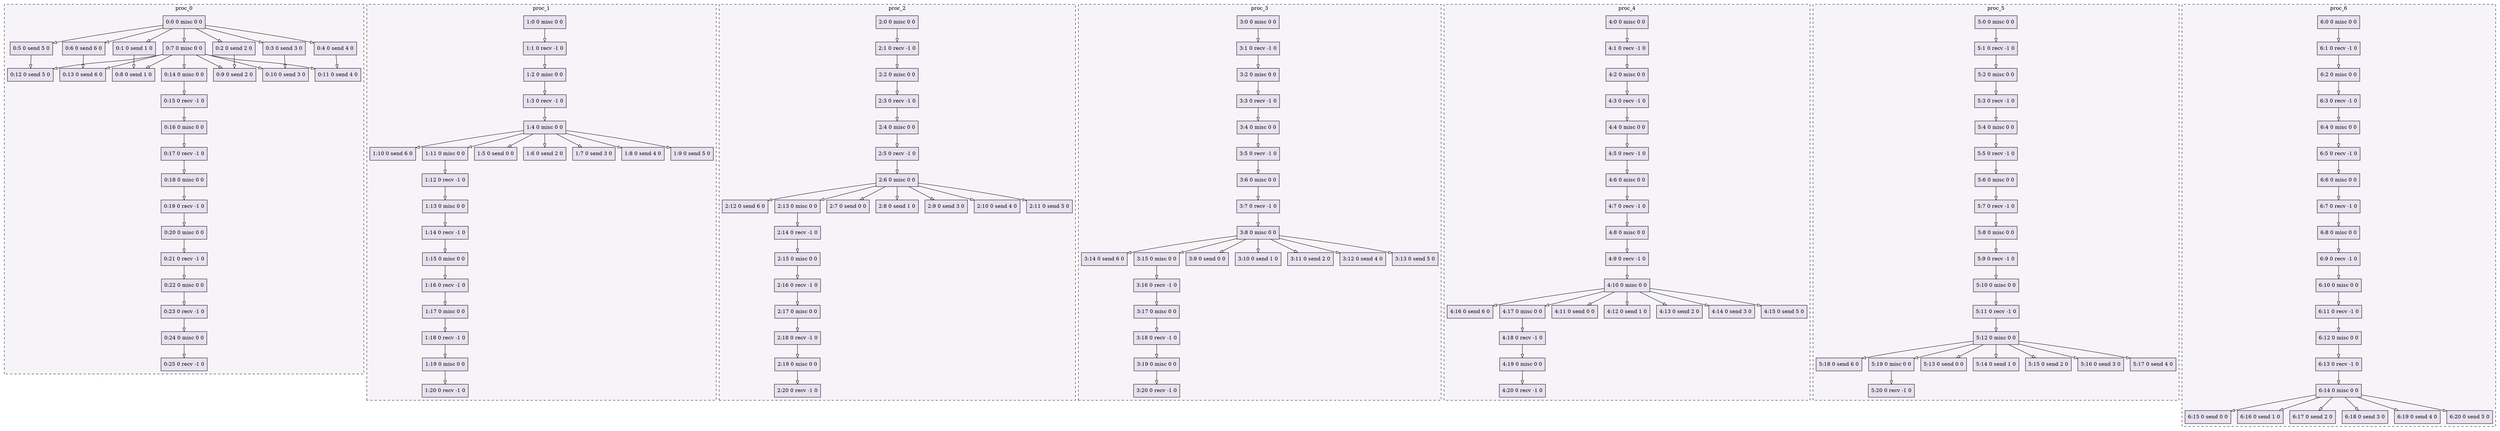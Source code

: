 digraph{node[shape=record style=filled colorscheme=purd9 fillcolor=2];subgraph cluster0{style=dashed;colorscheme=purd9;bgcolor=1;edge[arrowhead=empty];label=proc_0;0[label="0:0 0 misc 0 0"];1[label="0:1 0 send 1 0"];2[label="0:2 0 send 2 0"];3[label="0:3 0 send 3 0"];4[label="0:4 0 send 4 0"];5[label="0:5 0 send 5 0"];6[label="0:6 0 send 6 0"];7[label="0:7 0 misc 0 0"];8[label="0:8 0 send 1 0"];9[label="0:9 0 send 2 0"];10[label="0:10 0 send 3 0"];11[label="0:11 0 send 4 0"];12[label="0:12 0 send 5 0"];13[label="0:13 0 send 6 0"];14[label="0:14 0 misc 0 0"];15[label="0:15 0 recv -1 0"];16[label="0:16 0 misc 0 0"];17[label="0:17 0 recv -1 0"];18[label="0:18 0 misc 0 0"];19[label="0:19 0 recv -1 0"];20[label="0:20 0 misc 0 0"];21[label="0:21 0 recv -1 0"];22[label="0:22 0 misc 0 0"];23[label="0:23 0 recv -1 0"];24[label="0:24 0 misc 0 0"];25[label="0:25 0 recv -1 0"];0->1;0->2;0->3;0->4;0->5;0->6;0->7;7->8;1->8;7->9;2->9;7->10;3->10;7->11;4->11;7->12;5->12;7->13;6->13;7->14;14->15;15->16;16->17;17->18;18->19;19->20;20->21;21->22;22->23;23->24;24->25;}subgraph cluster1{style=dashed;colorscheme=purd9;bgcolor=1;edge[arrowhead=empty];label=proc_1;26[label="1:0 0 misc 0 0"];27[label="1:1 0 recv -1 0"];28[label="1:2 0 misc 0 0"];29[label="1:3 0 recv -1 0"];30[label="1:4 0 misc 0 0"];31[label="1:5 0 send 0 0"];32[label="1:6 0 send 2 0"];33[label="1:7 0 send 3 0"];34[label="1:8 0 send 4 0"];35[label="1:9 0 send 5 0"];36[label="1:10 0 send 6 0"];37[label="1:11 0 misc 0 0"];38[label="1:12 0 recv -1 0"];39[label="1:13 0 misc 0 0"];40[label="1:14 0 recv -1 0"];41[label="1:15 0 misc 0 0"];42[label="1:16 0 recv -1 0"];43[label="1:17 0 misc 0 0"];44[label="1:18 0 recv -1 0"];45[label="1:19 0 misc 0 0"];46[label="1:20 0 recv -1 0"];26->27;27->28;28->29;29->30;30->31;30->32;30->33;30->34;30->35;30->36;30->37;37->38;38->39;39->40;40->41;41->42;42->43;43->44;44->45;45->46;}subgraph cluster2{style=dashed;colorscheme=purd9;bgcolor=1;edge[arrowhead=empty];label=proc_2;47[label="2:0 0 misc 0 0"];48[label="2:1 0 recv -1 0"];49[label="2:2 0 misc 0 0"];50[label="2:3 0 recv -1 0"];51[label="2:4 0 misc 0 0"];52[label="2:5 0 recv -1 0"];53[label="2:6 0 misc 0 0"];54[label="2:7 0 send 0 0"];55[label="2:8 0 send 1 0"];56[label="2:9 0 send 3 0"];57[label="2:10 0 send 4 0"];58[label="2:11 0 send 5 0"];59[label="2:12 0 send 6 0"];60[label="2:13 0 misc 0 0"];61[label="2:14 0 recv -1 0"];62[label="2:15 0 misc 0 0"];63[label="2:16 0 recv -1 0"];64[label="2:17 0 misc 0 0"];65[label="2:18 0 recv -1 0"];66[label="2:19 0 misc 0 0"];67[label="2:20 0 recv -1 0"];47->48;48->49;49->50;50->51;51->52;52->53;53->54;53->55;53->56;53->57;53->58;53->59;53->60;60->61;61->62;62->63;63->64;64->65;65->66;66->67;}subgraph cluster3{style=dashed;colorscheme=purd9;bgcolor=1;edge[arrowhead=empty];label=proc_3;68[label="3:0 0 misc 0 0"];69[label="3:1 0 recv -1 0"];70[label="3:2 0 misc 0 0"];71[label="3:3 0 recv -1 0"];72[label="3:4 0 misc 0 0"];73[label="3:5 0 recv -1 0"];74[label="3:6 0 misc 0 0"];75[label="3:7 0 recv -1 0"];76[label="3:8 0 misc 0 0"];77[label="3:9 0 send 0 0"];78[label="3:10 0 send 1 0"];79[label="3:11 0 send 2 0"];80[label="3:12 0 send 4 0"];81[label="3:13 0 send 5 0"];82[label="3:14 0 send 6 0"];83[label="3:15 0 misc 0 0"];84[label="3:16 0 recv -1 0"];85[label="3:17 0 misc 0 0"];86[label="3:18 0 recv -1 0"];87[label="3:19 0 misc 0 0"];88[label="3:20 0 recv -1 0"];68->69;69->70;70->71;71->72;72->73;73->74;74->75;75->76;76->77;76->78;76->79;76->80;76->81;76->82;76->83;83->84;84->85;85->86;86->87;87->88;}subgraph cluster4{style=dashed;colorscheme=purd9;bgcolor=1;edge[arrowhead=empty];label=proc_4;89[label="4:0 0 misc 0 0"];90[label="4:1 0 recv -1 0"];91[label="4:2 0 misc 0 0"];92[label="4:3 0 recv -1 0"];93[label="4:4 0 misc 0 0"];94[label="4:5 0 recv -1 0"];95[label="4:6 0 misc 0 0"];96[label="4:7 0 recv -1 0"];97[label="4:8 0 misc 0 0"];98[label="4:9 0 recv -1 0"];99[label="4:10 0 misc 0 0"];100[label="4:11 0 send 0 0"];101[label="4:12 0 send 1 0"];102[label="4:13 0 send 2 0"];103[label="4:14 0 send 3 0"];104[label="4:15 0 send 5 0"];105[label="4:16 0 send 6 0"];106[label="4:17 0 misc 0 0"];107[label="4:18 0 recv -1 0"];108[label="4:19 0 misc 0 0"];109[label="4:20 0 recv -1 0"];89->90;90->91;91->92;92->93;93->94;94->95;95->96;96->97;97->98;98->99;99->100;99->101;99->102;99->103;99->104;99->105;99->106;106->107;107->108;108->109;}subgraph cluster5{style=dashed;colorscheme=purd9;bgcolor=1;edge[arrowhead=empty];label=proc_5;110[label="5:0 0 misc 0 0"];111[label="5:1 0 recv -1 0"];112[label="5:2 0 misc 0 0"];113[label="5:3 0 recv -1 0"];114[label="5:4 0 misc 0 0"];115[label="5:5 0 recv -1 0"];116[label="5:6 0 misc 0 0"];117[label="5:7 0 recv -1 0"];118[label="5:8 0 misc 0 0"];119[label="5:9 0 recv -1 0"];120[label="5:10 0 misc 0 0"];121[label="5:11 0 recv -1 0"];122[label="5:12 0 misc 0 0"];123[label="5:13 0 send 0 0"];124[label="5:14 0 send 1 0"];125[label="5:15 0 send 2 0"];126[label="5:16 0 send 3 0"];127[label="5:17 0 send 4 0"];128[label="5:18 0 send 6 0"];129[label="5:19 0 misc 0 0"];130[label="5:20 0 recv -1 0"];110->111;111->112;112->113;113->114;114->115;115->116;116->117;117->118;118->119;119->120;120->121;121->122;122->123;122->124;122->125;122->126;122->127;122->128;122->129;129->130;}subgraph cluster6{style=dashed;colorscheme=purd9;bgcolor=1;edge[arrowhead=empty];label=proc_6;131[label="6:0 0 misc 0 0"];132[label="6:1 0 recv -1 0"];133[label="6:2 0 misc 0 0"];134[label="6:3 0 recv -1 0"];135[label="6:4 0 misc 0 0"];136[label="6:5 0 recv -1 0"];137[label="6:6 0 misc 0 0"];138[label="6:7 0 recv -1 0"];139[label="6:8 0 misc 0 0"];140[label="6:9 0 recv -1 0"];141[label="6:10 0 misc 0 0"];142[label="6:11 0 recv -1 0"];143[label="6:12 0 misc 0 0"];144[label="6:13 0 recv -1 0"];145[label="6:14 0 misc 0 0"];146[label="6:15 0 send 0 0"];147[label="6:16 0 send 1 0"];148[label="6:17 0 send 2 0"];149[label="6:18 0 send 3 0"];150[label="6:19 0 send 4 0"];151[label="6:20 0 send 5 0"];131->132;132->133;133->134;134->135;135->136;136->137;137->138;138->139;139->140;140->141;141->142;142->143;143->144;144->145;145->146;145->147;145->148;145->149;145->150;145->151;}}